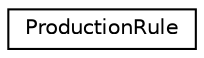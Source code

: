 digraph "Graphical Class Hierarchy"
{
 // LATEX_PDF_SIZE
  edge [fontname="Helvetica",fontsize="10",labelfontname="Helvetica",labelfontsize="10"];
  node [fontname="Helvetica",fontsize="10",shape=record];
  rankdir="LR";
  Node0 [label="ProductionRule",height=0.2,width=0.4,color="black", fillcolor="white", style="filled",URL="$structProductionRule.html",tooltip="Represents a production rule in a grammar, consisting of a rule name and a sequence of Tokens."];
}
